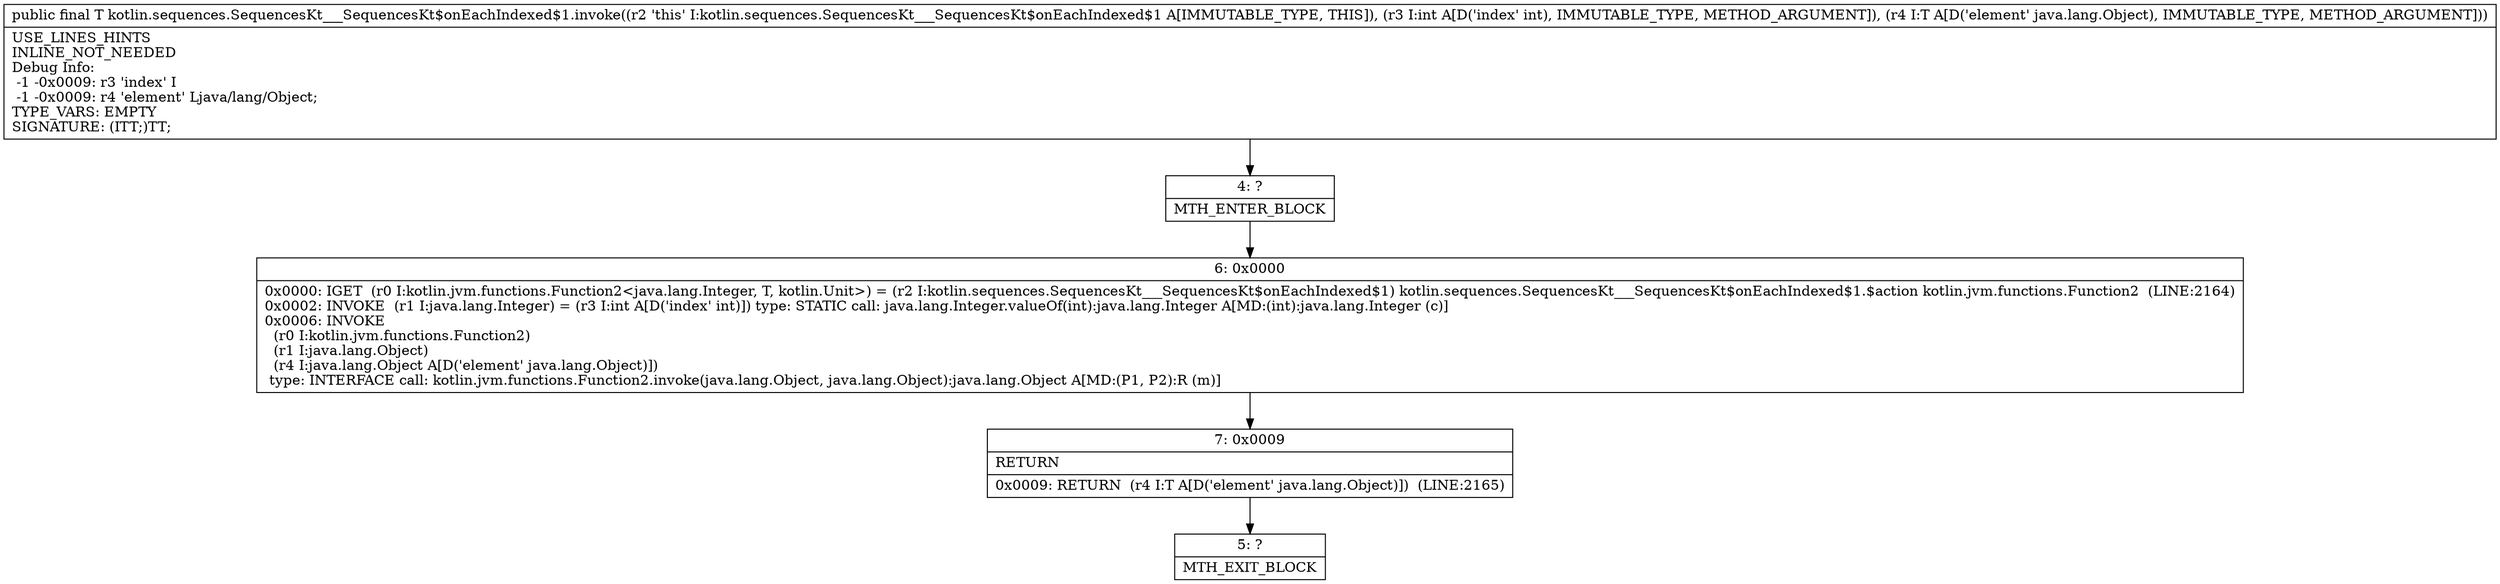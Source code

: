 digraph "CFG forkotlin.sequences.SequencesKt___SequencesKt$onEachIndexed$1.invoke(ILjava\/lang\/Object;)Ljava\/lang\/Object;" {
Node_4 [shape=record,label="{4\:\ ?|MTH_ENTER_BLOCK\l}"];
Node_6 [shape=record,label="{6\:\ 0x0000|0x0000: IGET  (r0 I:kotlin.jvm.functions.Function2\<java.lang.Integer, T, kotlin.Unit\>) = (r2 I:kotlin.sequences.SequencesKt___SequencesKt$onEachIndexed$1) kotlin.sequences.SequencesKt___SequencesKt$onEachIndexed$1.$action kotlin.jvm.functions.Function2  (LINE:2164)\l0x0002: INVOKE  (r1 I:java.lang.Integer) = (r3 I:int A[D('index' int)]) type: STATIC call: java.lang.Integer.valueOf(int):java.lang.Integer A[MD:(int):java.lang.Integer (c)]\l0x0006: INVOKE  \l  (r0 I:kotlin.jvm.functions.Function2)\l  (r1 I:java.lang.Object)\l  (r4 I:java.lang.Object A[D('element' java.lang.Object)])\l type: INTERFACE call: kotlin.jvm.functions.Function2.invoke(java.lang.Object, java.lang.Object):java.lang.Object A[MD:(P1, P2):R (m)]\l}"];
Node_7 [shape=record,label="{7\:\ 0x0009|RETURN\l|0x0009: RETURN  (r4 I:T A[D('element' java.lang.Object)])  (LINE:2165)\l}"];
Node_5 [shape=record,label="{5\:\ ?|MTH_EXIT_BLOCK\l}"];
MethodNode[shape=record,label="{public final T kotlin.sequences.SequencesKt___SequencesKt$onEachIndexed$1.invoke((r2 'this' I:kotlin.sequences.SequencesKt___SequencesKt$onEachIndexed$1 A[IMMUTABLE_TYPE, THIS]), (r3 I:int A[D('index' int), IMMUTABLE_TYPE, METHOD_ARGUMENT]), (r4 I:T A[D('element' java.lang.Object), IMMUTABLE_TYPE, METHOD_ARGUMENT]))  | USE_LINES_HINTS\lINLINE_NOT_NEEDED\lDebug Info:\l  \-1 \-0x0009: r3 'index' I\l  \-1 \-0x0009: r4 'element' Ljava\/lang\/Object;\lTYPE_VARS: EMPTY\lSIGNATURE: (ITT;)TT;\l}"];
MethodNode -> Node_4;Node_4 -> Node_6;
Node_6 -> Node_7;
Node_7 -> Node_5;
}

